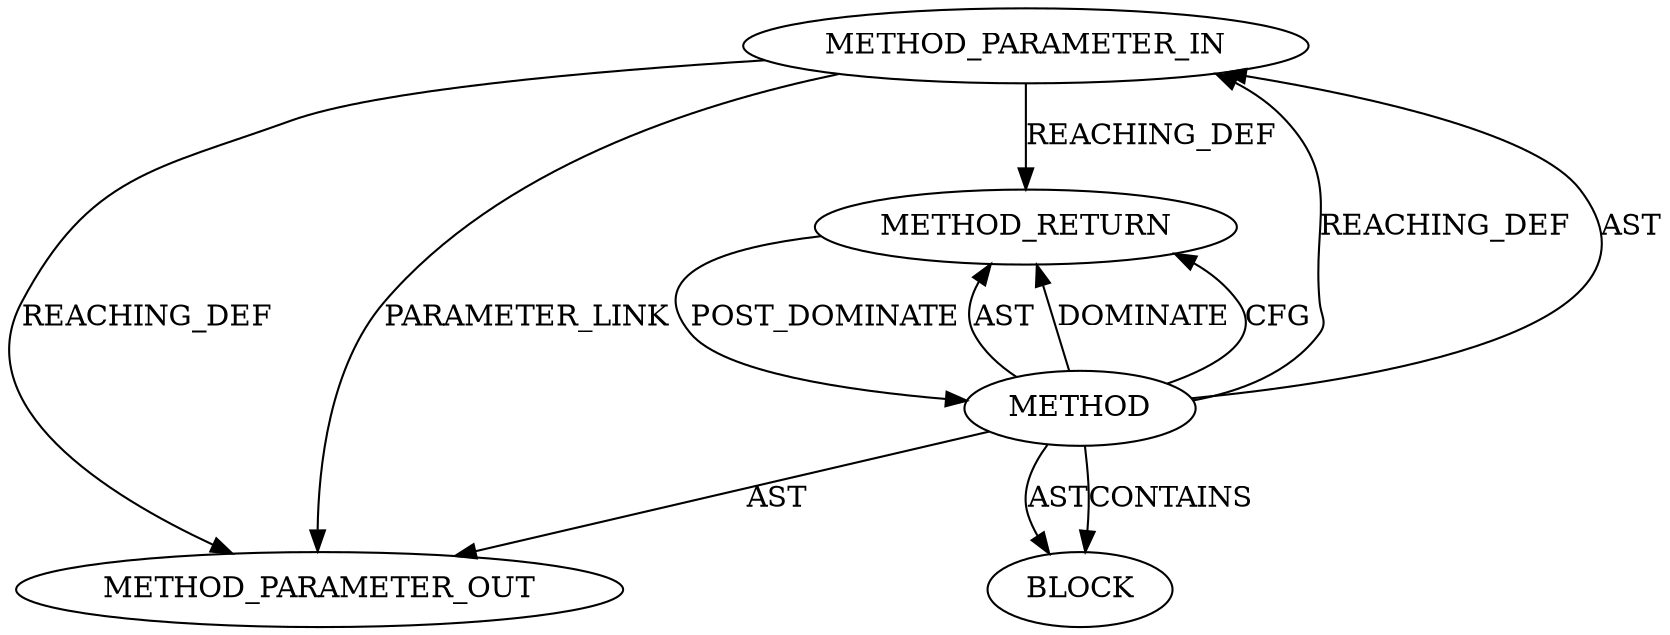 digraph {
  13324 [label=METHOD_PARAMETER_OUT ORDER=1 CODE="p1" IS_VARIADIC=false TYPE_FULL_NAME="ANY" EVALUATION_STRATEGY="BY_VALUE" INDEX=1 NAME="p1"]
  12059 [label=METHOD_PARAMETER_IN ORDER=1 CODE="p1" IS_VARIADIC=false TYPE_FULL_NAME="ANY" EVALUATION_STRATEGY="BY_VALUE" INDEX=1 NAME="p1"]
  12058 [label=METHOD AST_PARENT_TYPE="NAMESPACE_BLOCK" AST_PARENT_FULL_NAME="<global>" ORDER=0 CODE="<empty>" FULL_NAME="iov_iter_count" IS_EXTERNAL=true FILENAME="<empty>" SIGNATURE="" NAME="iov_iter_count"]
  12060 [label=BLOCK ORDER=1 ARGUMENT_INDEX=1 CODE="<empty>" TYPE_FULL_NAME="ANY"]
  12061 [label=METHOD_RETURN ORDER=2 CODE="RET" TYPE_FULL_NAME="ANY" EVALUATION_STRATEGY="BY_VALUE"]
  12058 -> 12061 [label=AST ]
  12059 -> 13324 [label=REACHING_DEF VARIABLE="p1"]
  12059 -> 12061 [label=REACHING_DEF VARIABLE="p1"]
  12058 -> 12060 [label=AST ]
  12061 -> 12058 [label=POST_DOMINATE ]
  12058 -> 12059 [label=REACHING_DEF VARIABLE=""]
  12058 -> 13324 [label=AST ]
  12058 -> 12059 [label=AST ]
  12059 -> 13324 [label=PARAMETER_LINK ]
  12058 -> 12060 [label=CONTAINS ]
  12058 -> 12061 [label=DOMINATE ]
  12058 -> 12061 [label=CFG ]
}

